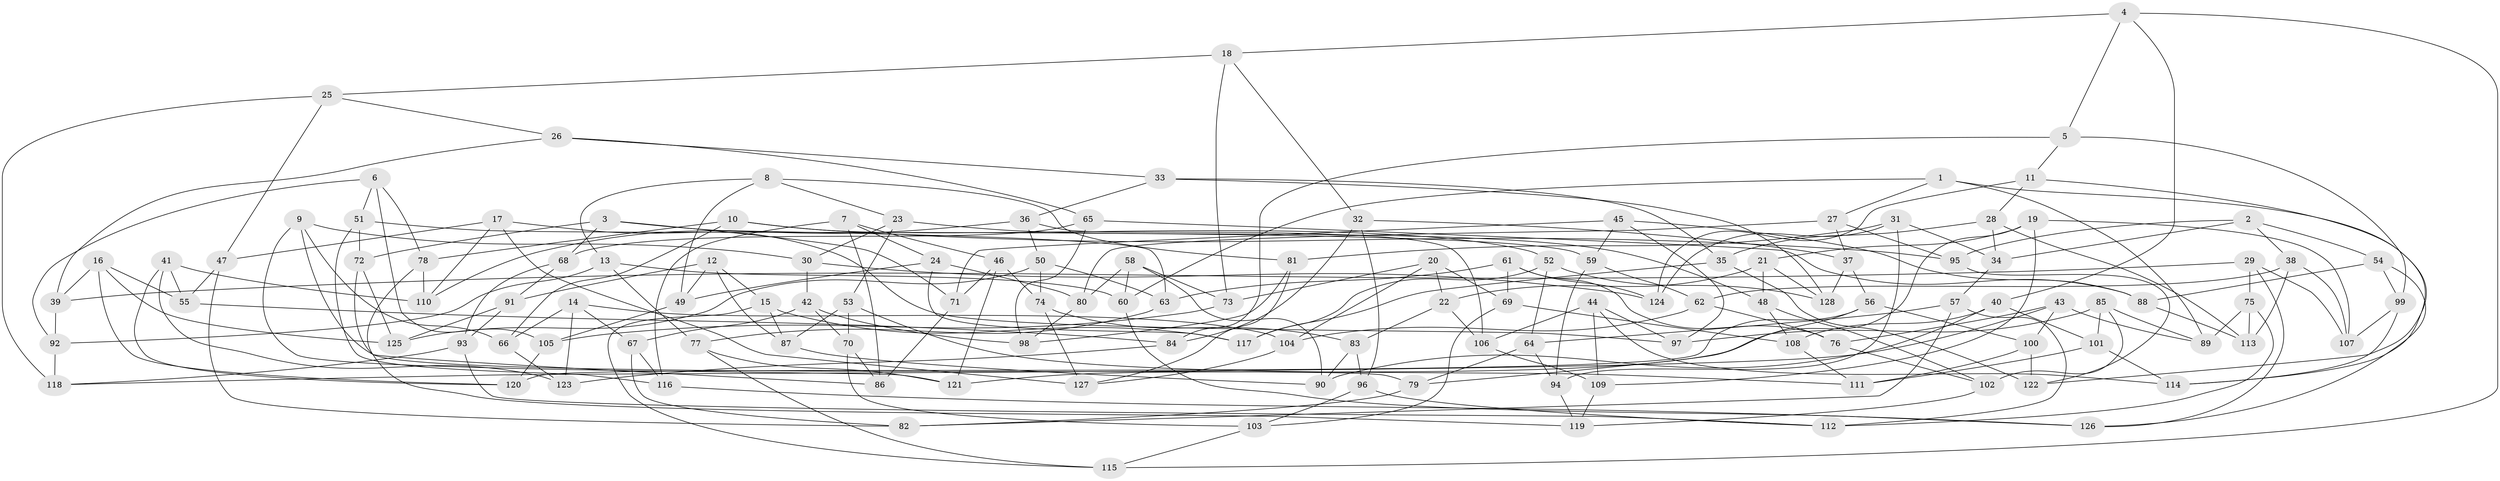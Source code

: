 // Generated by graph-tools (version 1.1) at 2025/58/03/09/25 04:58:07]
// undirected, 128 vertices, 256 edges
graph export_dot {
graph [start="1"]
  node [color=gray90,style=filled];
  1;
  2;
  3;
  4;
  5;
  6;
  7;
  8;
  9;
  10;
  11;
  12;
  13;
  14;
  15;
  16;
  17;
  18;
  19;
  20;
  21;
  22;
  23;
  24;
  25;
  26;
  27;
  28;
  29;
  30;
  31;
  32;
  33;
  34;
  35;
  36;
  37;
  38;
  39;
  40;
  41;
  42;
  43;
  44;
  45;
  46;
  47;
  48;
  49;
  50;
  51;
  52;
  53;
  54;
  55;
  56;
  57;
  58;
  59;
  60;
  61;
  62;
  63;
  64;
  65;
  66;
  67;
  68;
  69;
  70;
  71;
  72;
  73;
  74;
  75;
  76;
  77;
  78;
  79;
  80;
  81;
  82;
  83;
  84;
  85;
  86;
  87;
  88;
  89;
  90;
  91;
  92;
  93;
  94;
  95;
  96;
  97;
  98;
  99;
  100;
  101;
  102;
  103;
  104;
  105;
  106;
  107;
  108;
  109;
  110;
  111;
  112;
  113;
  114;
  115;
  116;
  117;
  118;
  119;
  120;
  121;
  122;
  123;
  124;
  125;
  126;
  127;
  128;
  1 -- 114;
  1 -- 89;
  1 -- 60;
  1 -- 27;
  2 -- 54;
  2 -- 95;
  2 -- 38;
  2 -- 34;
  3 -- 63;
  3 -- 71;
  3 -- 72;
  3 -- 68;
  4 -- 115;
  4 -- 5;
  4 -- 18;
  4 -- 40;
  5 -- 84;
  5 -- 11;
  5 -- 99;
  6 -- 78;
  6 -- 105;
  6 -- 92;
  6 -- 51;
  7 -- 24;
  7 -- 46;
  7 -- 116;
  7 -- 86;
  8 -- 13;
  8 -- 49;
  8 -- 81;
  8 -- 23;
  9 -- 79;
  9 -- 30;
  9 -- 121;
  9 -- 66;
  10 -- 52;
  10 -- 95;
  10 -- 66;
  10 -- 78;
  11 -- 28;
  11 -- 124;
  11 -- 122;
  12 -- 91;
  12 -- 15;
  12 -- 49;
  12 -- 87;
  13 -- 92;
  13 -- 77;
  13 -- 60;
  14 -- 67;
  14 -- 66;
  14 -- 104;
  14 -- 123;
  15 -- 87;
  15 -- 117;
  15 -- 115;
  16 -- 55;
  16 -- 120;
  16 -- 125;
  16 -- 39;
  17 -- 47;
  17 -- 110;
  17 -- 127;
  17 -- 97;
  18 -- 25;
  18 -- 32;
  18 -- 73;
  19 -- 109;
  19 -- 21;
  19 -- 121;
  19 -- 107;
  20 -- 22;
  20 -- 69;
  20 -- 73;
  20 -- 104;
  21 -- 22;
  21 -- 128;
  21 -- 48;
  22 -- 83;
  22 -- 106;
  23 -- 48;
  23 -- 53;
  23 -- 30;
  24 -- 117;
  24 -- 49;
  24 -- 80;
  25 -- 47;
  25 -- 118;
  25 -- 26;
  26 -- 39;
  26 -- 33;
  26 -- 65;
  27 -- 37;
  27 -- 80;
  27 -- 95;
  28 -- 113;
  28 -- 35;
  28 -- 34;
  29 -- 107;
  29 -- 39;
  29 -- 126;
  29 -- 75;
  30 -- 124;
  30 -- 42;
  31 -- 94;
  31 -- 81;
  31 -- 34;
  31 -- 124;
  32 -- 84;
  32 -- 96;
  32 -- 37;
  33 -- 36;
  33 -- 128;
  33 -- 35;
  34 -- 57;
  35 -- 117;
  35 -- 122;
  36 -- 106;
  36 -- 110;
  36 -- 50;
  37 -- 56;
  37 -- 128;
  38 -- 107;
  38 -- 113;
  38 -- 62;
  39 -- 92;
  40 -- 101;
  40 -- 108;
  40 -- 90;
  41 -- 55;
  41 -- 120;
  41 -- 110;
  41 -- 123;
  42 -- 67;
  42 -- 70;
  42 -- 98;
  43 -- 100;
  43 -- 76;
  43 -- 89;
  43 -- 118;
  44 -- 106;
  44 -- 109;
  44 -- 97;
  44 -- 114;
  45 -- 71;
  45 -- 97;
  45 -- 88;
  45 -- 59;
  46 -- 74;
  46 -- 71;
  46 -- 121;
  47 -- 82;
  47 -- 55;
  48 -- 108;
  48 -- 102;
  49 -- 105;
  50 -- 74;
  50 -- 63;
  50 -- 125;
  51 -- 116;
  51 -- 72;
  51 -- 59;
  52 -- 64;
  52 -- 128;
  52 -- 117;
  53 -- 87;
  53 -- 70;
  53 -- 111;
  54 -- 126;
  54 -- 99;
  54 -- 88;
  55 -- 84;
  56 -- 120;
  56 -- 100;
  56 -- 79;
  57 -- 82;
  57 -- 112;
  57 -- 64;
  58 -- 80;
  58 -- 73;
  58 -- 90;
  58 -- 60;
  59 -- 94;
  59 -- 62;
  60 -- 126;
  61 -- 76;
  61 -- 69;
  61 -- 63;
  61 -- 124;
  62 -- 104;
  62 -- 76;
  63 -- 77;
  64 -- 94;
  64 -- 79;
  65 -- 88;
  65 -- 98;
  65 -- 68;
  66 -- 123;
  67 -- 116;
  67 -- 82;
  68 -- 93;
  68 -- 91;
  69 -- 108;
  69 -- 103;
  70 -- 103;
  70 -- 86;
  71 -- 86;
  72 -- 86;
  72 -- 125;
  73 -- 105;
  74 -- 83;
  74 -- 127;
  75 -- 113;
  75 -- 112;
  75 -- 89;
  76 -- 102;
  77 -- 121;
  77 -- 115;
  78 -- 119;
  78 -- 110;
  79 -- 82;
  80 -- 98;
  81 -- 98;
  81 -- 127;
  83 -- 90;
  83 -- 96;
  84 -- 123;
  85 -- 102;
  85 -- 97;
  85 -- 89;
  85 -- 101;
  87 -- 90;
  88 -- 113;
  91 -- 93;
  91 -- 125;
  92 -- 118;
  93 -- 112;
  93 -- 118;
  94 -- 119;
  95 -- 122;
  96 -- 103;
  96 -- 112;
  99 -- 107;
  99 -- 114;
  100 -- 111;
  100 -- 122;
  101 -- 114;
  101 -- 111;
  102 -- 119;
  103 -- 115;
  104 -- 127;
  105 -- 120;
  106 -- 109;
  108 -- 111;
  109 -- 119;
  116 -- 126;
}
